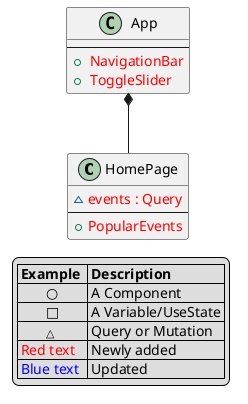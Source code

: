 @startuml FrontEndClassDiagram
class HomePage {
    ~ <color:red>events : Query
    --
    + <color:red>PopularEvents
}

class App {
    --
    + <color:red> NavigationBar
    + <color:red> ToggleSlider
}


App*-- HomePage  
legend
    |= Example  |= Description |
    |        ○ | A Component |
    |        □ | A Variable/UseState |
    |        <size:11>△ | Query or Mutation |
    |<color:red> Red text | Newly added|
    |<color:blue> Blue text | Updated |
endlegend
@enduml
class CalendarPage {
}
class EventPage {
}
class AddEventPage {
}
class VerifyPage {
}
class AccountPage {
}
class LoginPage {
    }
